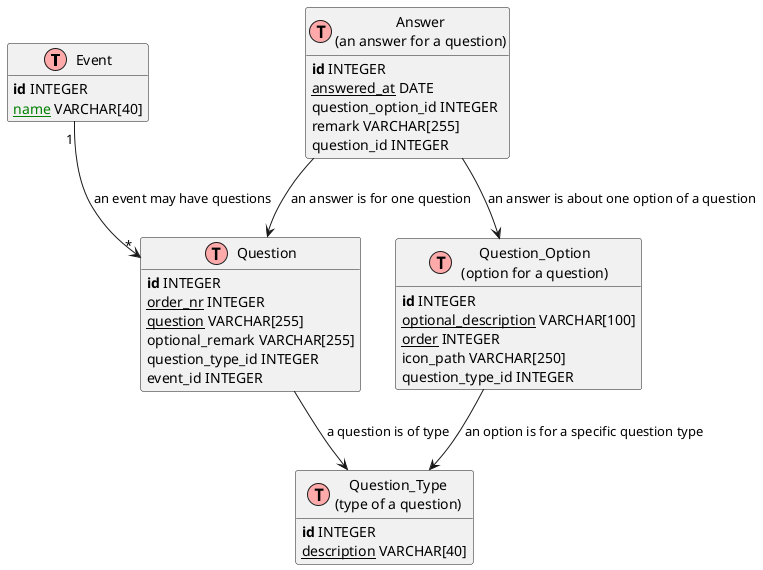 @startuml
!define Table(name,desc) class name as "desc" << (T,#FFAAAA) >>
!define primary_key(x) <b>x</b>
!define unique(x) <color:green>x</color>
!define not_null(x) <u>x</u>
hide methods
hide stereotypes

' entities
Table(Event, 'Event') {
	primary_key(id) INTEGER
	not_null(unique(name)) VARCHAR[40]
}

Table(Question, 'Question') {
	primary_key(id) INTEGER
	not_null(order_nr) INTEGER
	not_null(question) VARCHAR[255]
	optional_remark VARCHAR[255]
	question_type_id INTEGER
	event_id INTEGER
}

Table(Question_Type,'Question_Type\n(type of a question)') {
	primary_key(id) INTEGER
	not_null(description) VARCHAR[40]
}

Table(Question_Option,'Question_Option\n(option for a question)') {
	primary_key(id) INTEGER
	not_null(optional_description) VARCHAR[100]
	not_null(order) INTEGER
	icon_path VARCHAR[250]
	question_type_id INTEGER
}

Table(Answer, 'Answer\n(an answer for a question)') {
	primary_key(id) INTEGER
	not_null(answered_at) DATE
	question_option_id INTEGER
	remark VARCHAR[255]
	question_id INTEGER
}


' relationships
Event "1" --> "*" Question : "an event may have questions" 
Question --> Question_Type : "a question is of type"
Question_Option --> Question_Type : "an option is for a specific question type" 
Answer --> Question_Option : "an answer is about one option of a question"
Answer --> Question : "an answer is for one question"

@enduml